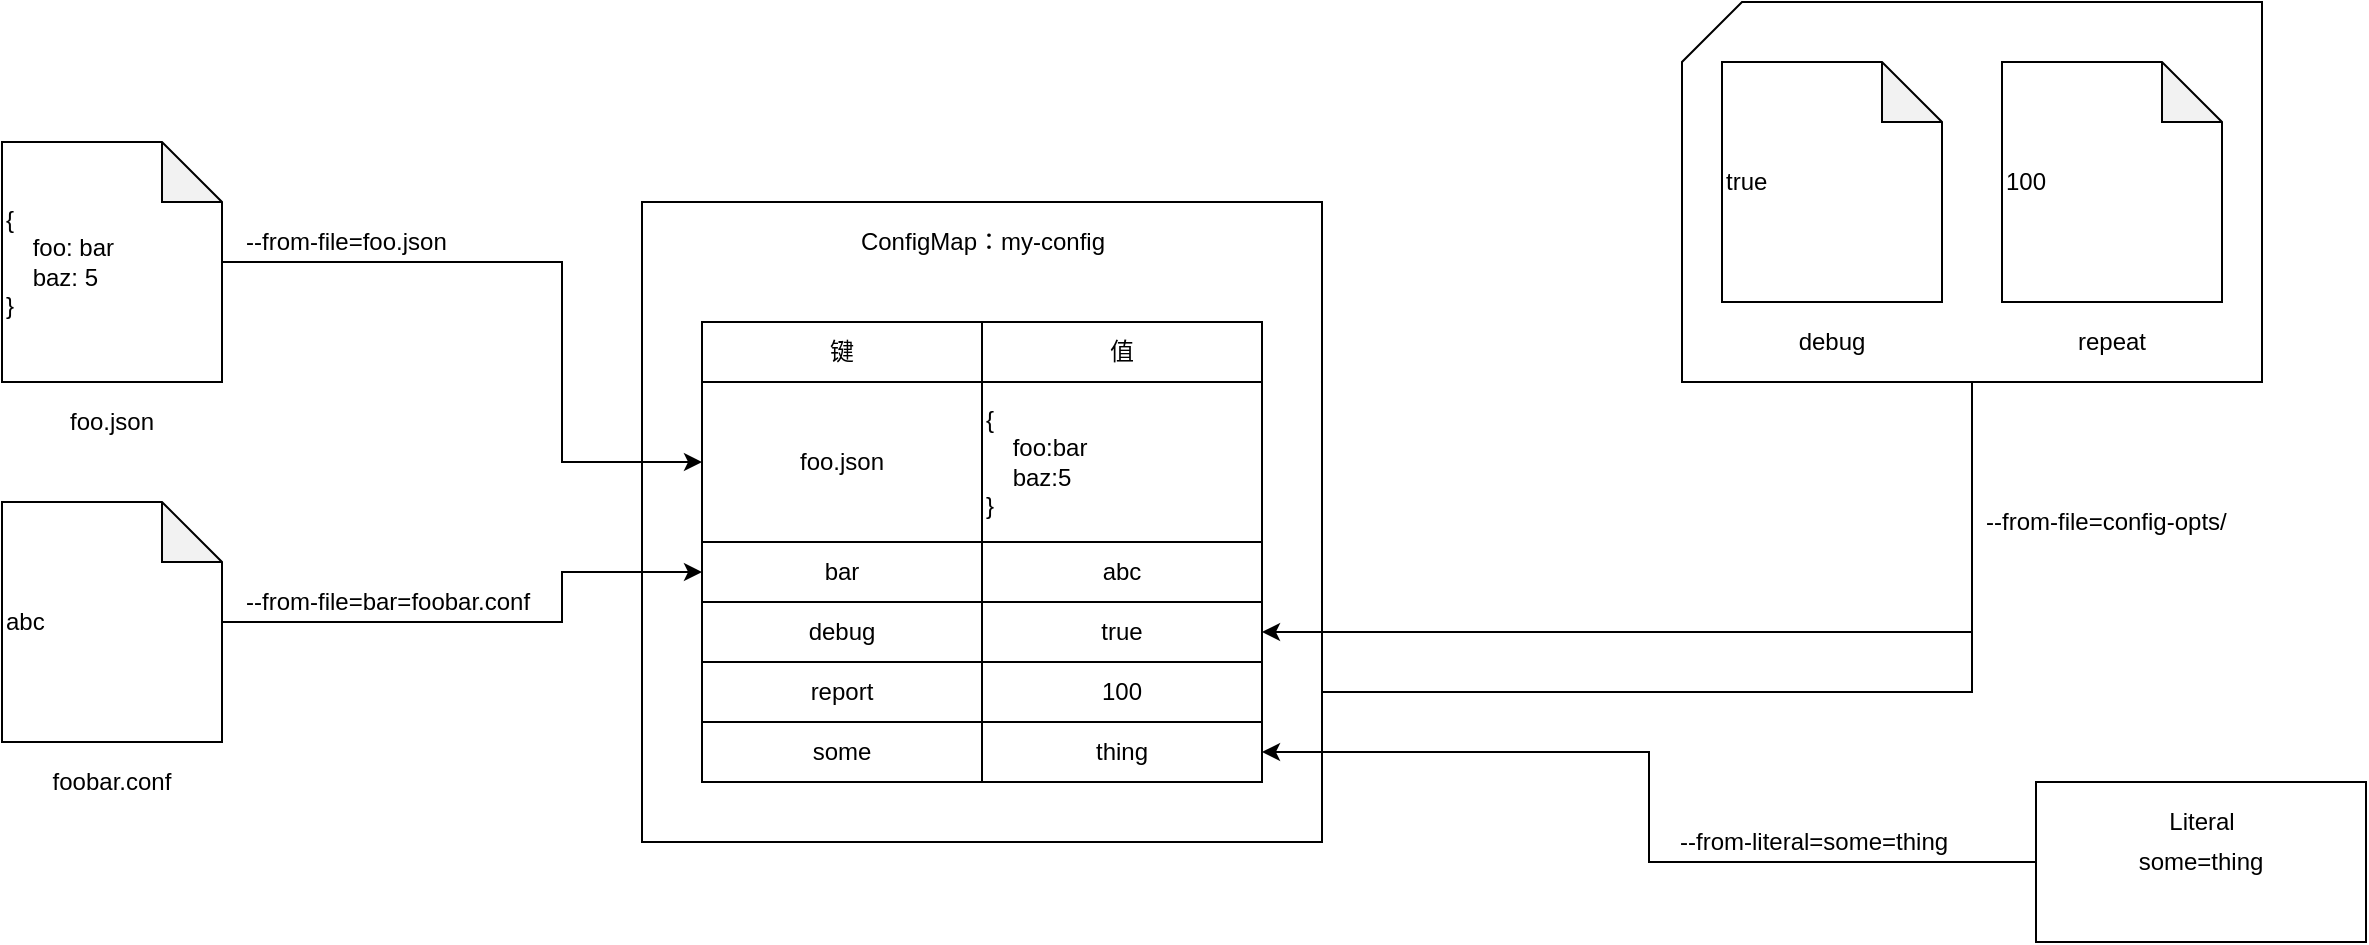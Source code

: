 <mxfile version="12.6.5" type="device"><diagram id="hCpLbehmiNHZluqWRxT6" name="Page-1"><mxGraphModel dx="1038" dy="607" grid="1" gridSize="10" guides="1" tooltips="1" connect="1" arrows="1" fold="1" page="1" pageScale="1" pageWidth="2339" pageHeight="3300" math="0" shadow="0"><root><mxCell id="0"/><mxCell id="1" parent="0"/><mxCell id="NHEYzhCLwEB207xn_g0E-36" style="edgeStyle=orthogonalEdgeStyle;rounded=0;orthogonalLoop=1;jettySize=auto;html=1;entryX=1;entryY=0.5;entryDx=0;entryDy=0;" edge="1" parent="1" source="NHEYzhCLwEB207xn_g0E-31" target="NHEYzhCLwEB207xn_g0E-18"><mxGeometry relative="1" as="geometry"><Array as="points"><mxPoint x="1055" y="385"/></Array></mxGeometry></mxCell><mxCell id="NHEYzhCLwEB207xn_g0E-31" value="" style="shape=card;whiteSpace=wrap;html=1;align=left;" vertex="1" parent="1"><mxGeometry x="910" y="40" width="290" height="190" as="geometry"/></mxCell><mxCell id="NHEYzhCLwEB207xn_g0E-1" value="" style="rounded=0;whiteSpace=wrap;html=1;" vertex="1" parent="1"><mxGeometry x="390" y="140" width="340" height="320" as="geometry"/></mxCell><mxCell id="NHEYzhCLwEB207xn_g0E-2" value="ConfigMap：my-config" style="text;html=1;strokeColor=none;fillColor=none;align=center;verticalAlign=middle;whiteSpace=wrap;rounded=0;" vertex="1" parent="1"><mxGeometry x="467.5" y="150" width="185" height="20" as="geometry"/></mxCell><mxCell id="NHEYzhCLwEB207xn_g0E-8" value="键" style="rounded=0;whiteSpace=wrap;html=1;" vertex="1" parent="1"><mxGeometry x="420" y="200" width="140" height="30" as="geometry"/></mxCell><mxCell id="NHEYzhCLwEB207xn_g0E-9" value="值" style="rounded=0;whiteSpace=wrap;html=1;" vertex="1" parent="1"><mxGeometry x="560" y="200" width="140" height="30" as="geometry"/></mxCell><mxCell id="NHEYzhCLwEB207xn_g0E-10" value="foo.json" style="rounded=0;whiteSpace=wrap;html=1;" vertex="1" parent="1"><mxGeometry x="420" y="230" width="140" height="80" as="geometry"/></mxCell><mxCell id="NHEYzhCLwEB207xn_g0E-11" value="{&lt;br&gt;&amp;nbsp; &amp;nbsp; foo:bar&lt;br&gt;&lt;div&gt;&lt;span&gt;&amp;nbsp; &amp;nbsp; baz:5&lt;/span&gt;&lt;/div&gt;}" style="rounded=0;whiteSpace=wrap;html=1;align=left;" vertex="1" parent="1"><mxGeometry x="560" y="230" width="140" height="80" as="geometry"/></mxCell><mxCell id="NHEYzhCLwEB207xn_g0E-12" value="bar" style="rounded=0;whiteSpace=wrap;html=1;" vertex="1" parent="1"><mxGeometry x="420" y="310" width="140" height="30" as="geometry"/></mxCell><mxCell id="NHEYzhCLwEB207xn_g0E-13" value="debug" style="rounded=0;whiteSpace=wrap;html=1;" vertex="1" parent="1"><mxGeometry x="420" y="340" width="140" height="30" as="geometry"/></mxCell><mxCell id="NHEYzhCLwEB207xn_g0E-14" value="report" style="rounded=0;whiteSpace=wrap;html=1;" vertex="1" parent="1"><mxGeometry x="420" y="370" width="140" height="30" as="geometry"/></mxCell><mxCell id="NHEYzhCLwEB207xn_g0E-15" value="some" style="rounded=0;whiteSpace=wrap;html=1;" vertex="1" parent="1"><mxGeometry x="420" y="400" width="140" height="30" as="geometry"/></mxCell><mxCell id="NHEYzhCLwEB207xn_g0E-16" value="abc" style="rounded=0;whiteSpace=wrap;html=1;" vertex="1" parent="1"><mxGeometry x="560" y="310" width="140" height="30" as="geometry"/></mxCell><mxCell id="NHEYzhCLwEB207xn_g0E-17" value="true" style="rounded=0;whiteSpace=wrap;html=1;" vertex="1" parent="1"><mxGeometry x="560" y="340" width="140" height="30" as="geometry"/></mxCell><mxCell id="NHEYzhCLwEB207xn_g0E-18" value="100" style="rounded=0;whiteSpace=wrap;html=1;" vertex="1" parent="1"><mxGeometry x="560" y="370" width="140" height="30" as="geometry"/></mxCell><mxCell id="NHEYzhCLwEB207xn_g0E-19" value="thing" style="rounded=0;whiteSpace=wrap;html=1;" vertex="1" parent="1"><mxGeometry x="560" y="400" width="140" height="30" as="geometry"/></mxCell><mxCell id="NHEYzhCLwEB207xn_g0E-22" style="edgeStyle=orthogonalEdgeStyle;rounded=0;orthogonalLoop=1;jettySize=auto;html=1;" edge="1" parent="1" source="NHEYzhCLwEB207xn_g0E-20" target="NHEYzhCLwEB207xn_g0E-10"><mxGeometry relative="1" as="geometry"><Array as="points"><mxPoint x="350" y="170"/><mxPoint x="350" y="270"/></Array></mxGeometry></mxCell><mxCell id="NHEYzhCLwEB207xn_g0E-20" value="{&lt;br&gt;&amp;nbsp; &amp;nbsp; foo: bar&lt;br&gt;&amp;nbsp; &amp;nbsp; baz: 5&lt;br&gt;}" style="shape=note;whiteSpace=wrap;html=1;backgroundOutline=1;darkOpacity=0.05;align=left;" vertex="1" parent="1"><mxGeometry x="70" y="110" width="110" height="120" as="geometry"/></mxCell><mxCell id="NHEYzhCLwEB207xn_g0E-21" value="foo.json" style="text;html=1;strokeColor=none;fillColor=none;align=center;verticalAlign=middle;whiteSpace=wrap;rounded=0;" vertex="1" parent="1"><mxGeometry x="80" y="240" width="90" height="20" as="geometry"/></mxCell><mxCell id="NHEYzhCLwEB207xn_g0E-23" value="--from-file=foo.json" style="text;html=1;strokeColor=none;fillColor=none;align=left;verticalAlign=middle;whiteSpace=wrap;rounded=0;" vertex="1" parent="1"><mxGeometry x="190" y="150" width="110" height="20" as="geometry"/></mxCell><mxCell id="NHEYzhCLwEB207xn_g0E-27" style="edgeStyle=orthogonalEdgeStyle;rounded=0;orthogonalLoop=1;jettySize=auto;html=1;" edge="1" parent="1" source="NHEYzhCLwEB207xn_g0E-25" target="NHEYzhCLwEB207xn_g0E-12"><mxGeometry relative="1" as="geometry"><Array as="points"><mxPoint x="350" y="350"/><mxPoint x="350" y="325"/></Array></mxGeometry></mxCell><mxCell id="NHEYzhCLwEB207xn_g0E-25" value="abc" style="shape=note;whiteSpace=wrap;html=1;backgroundOutline=1;darkOpacity=0.05;align=left;" vertex="1" parent="1"><mxGeometry x="70" y="290" width="110" height="120" as="geometry"/></mxCell><mxCell id="NHEYzhCLwEB207xn_g0E-26" value="foobar.conf" style="text;html=1;strokeColor=none;fillColor=none;align=center;verticalAlign=middle;whiteSpace=wrap;rounded=0;" vertex="1" parent="1"><mxGeometry x="80" y="420" width="90" height="20" as="geometry"/></mxCell><mxCell id="NHEYzhCLwEB207xn_g0E-28" value="--from-file=bar=foobar.conf" style="text;html=1;strokeColor=none;fillColor=none;align=left;verticalAlign=middle;whiteSpace=wrap;rounded=0;" vertex="1" parent="1"><mxGeometry x="190" y="330" width="170" height="20" as="geometry"/></mxCell><mxCell id="NHEYzhCLwEB207xn_g0E-29" value="true" style="shape=note;whiteSpace=wrap;html=1;backgroundOutline=1;darkOpacity=0.05;align=left;" vertex="1" parent="1"><mxGeometry x="930" y="70" width="110" height="120" as="geometry"/></mxCell><mxCell id="NHEYzhCLwEB207xn_g0E-32" value="100" style="shape=note;whiteSpace=wrap;html=1;backgroundOutline=1;darkOpacity=0.05;align=left;" vertex="1" parent="1"><mxGeometry x="1070" y="70" width="110" height="120" as="geometry"/></mxCell><mxCell id="NHEYzhCLwEB207xn_g0E-33" value="debug" style="text;html=1;strokeColor=none;fillColor=none;align=center;verticalAlign=middle;whiteSpace=wrap;rounded=0;" vertex="1" parent="1"><mxGeometry x="930" y="200" width="110" height="20" as="geometry"/></mxCell><mxCell id="NHEYzhCLwEB207xn_g0E-34" value="repeat" style="text;html=1;strokeColor=none;fillColor=none;align=center;verticalAlign=middle;whiteSpace=wrap;rounded=0;" vertex="1" parent="1"><mxGeometry x="1070" y="200" width="110" height="20" as="geometry"/></mxCell><mxCell id="NHEYzhCLwEB207xn_g0E-35" style="edgeStyle=orthogonalEdgeStyle;rounded=0;orthogonalLoop=1;jettySize=auto;html=1;entryX=1;entryY=0.5;entryDx=0;entryDy=0;" edge="1" parent="1" source="NHEYzhCLwEB207xn_g0E-31" target="NHEYzhCLwEB207xn_g0E-17"><mxGeometry relative="1" as="geometry"><Array as="points"><mxPoint x="1055" y="355"/></Array></mxGeometry></mxCell><mxCell id="NHEYzhCLwEB207xn_g0E-37" value="--from-file=config-opts/" style="text;html=1;strokeColor=none;fillColor=none;align=left;verticalAlign=middle;whiteSpace=wrap;rounded=0;" vertex="1" parent="1"><mxGeometry x="1060" y="290" width="180" height="20" as="geometry"/></mxCell><mxCell id="NHEYzhCLwEB207xn_g0E-40" style="edgeStyle=orthogonalEdgeStyle;rounded=0;orthogonalLoop=1;jettySize=auto;html=1;entryX=1;entryY=0.5;entryDx=0;entryDy=0;" edge="1" parent="1" source="NHEYzhCLwEB207xn_g0E-38" target="NHEYzhCLwEB207xn_g0E-19"><mxGeometry relative="1" as="geometry"/></mxCell><mxCell id="NHEYzhCLwEB207xn_g0E-38" value="some=thing" style="rounded=0;whiteSpace=wrap;html=1;align=center;" vertex="1" parent="1"><mxGeometry x="1087" y="430" width="165" height="80" as="geometry"/></mxCell><mxCell id="NHEYzhCLwEB207xn_g0E-39" value="Literal" style="text;html=1;strokeColor=none;fillColor=none;align=center;verticalAlign=middle;whiteSpace=wrap;rounded=0;" vertex="1" parent="1"><mxGeometry x="1149.5" y="440" width="40" height="20" as="geometry"/></mxCell><mxCell id="NHEYzhCLwEB207xn_g0E-41" value="--from-literal=some=thing" style="text;html=1;strokeColor=none;fillColor=none;align=left;verticalAlign=middle;whiteSpace=wrap;rounded=0;" vertex="1" parent="1"><mxGeometry x="907" y="450" width="180" height="20" as="geometry"/></mxCell></root></mxGraphModel></diagram></mxfile>